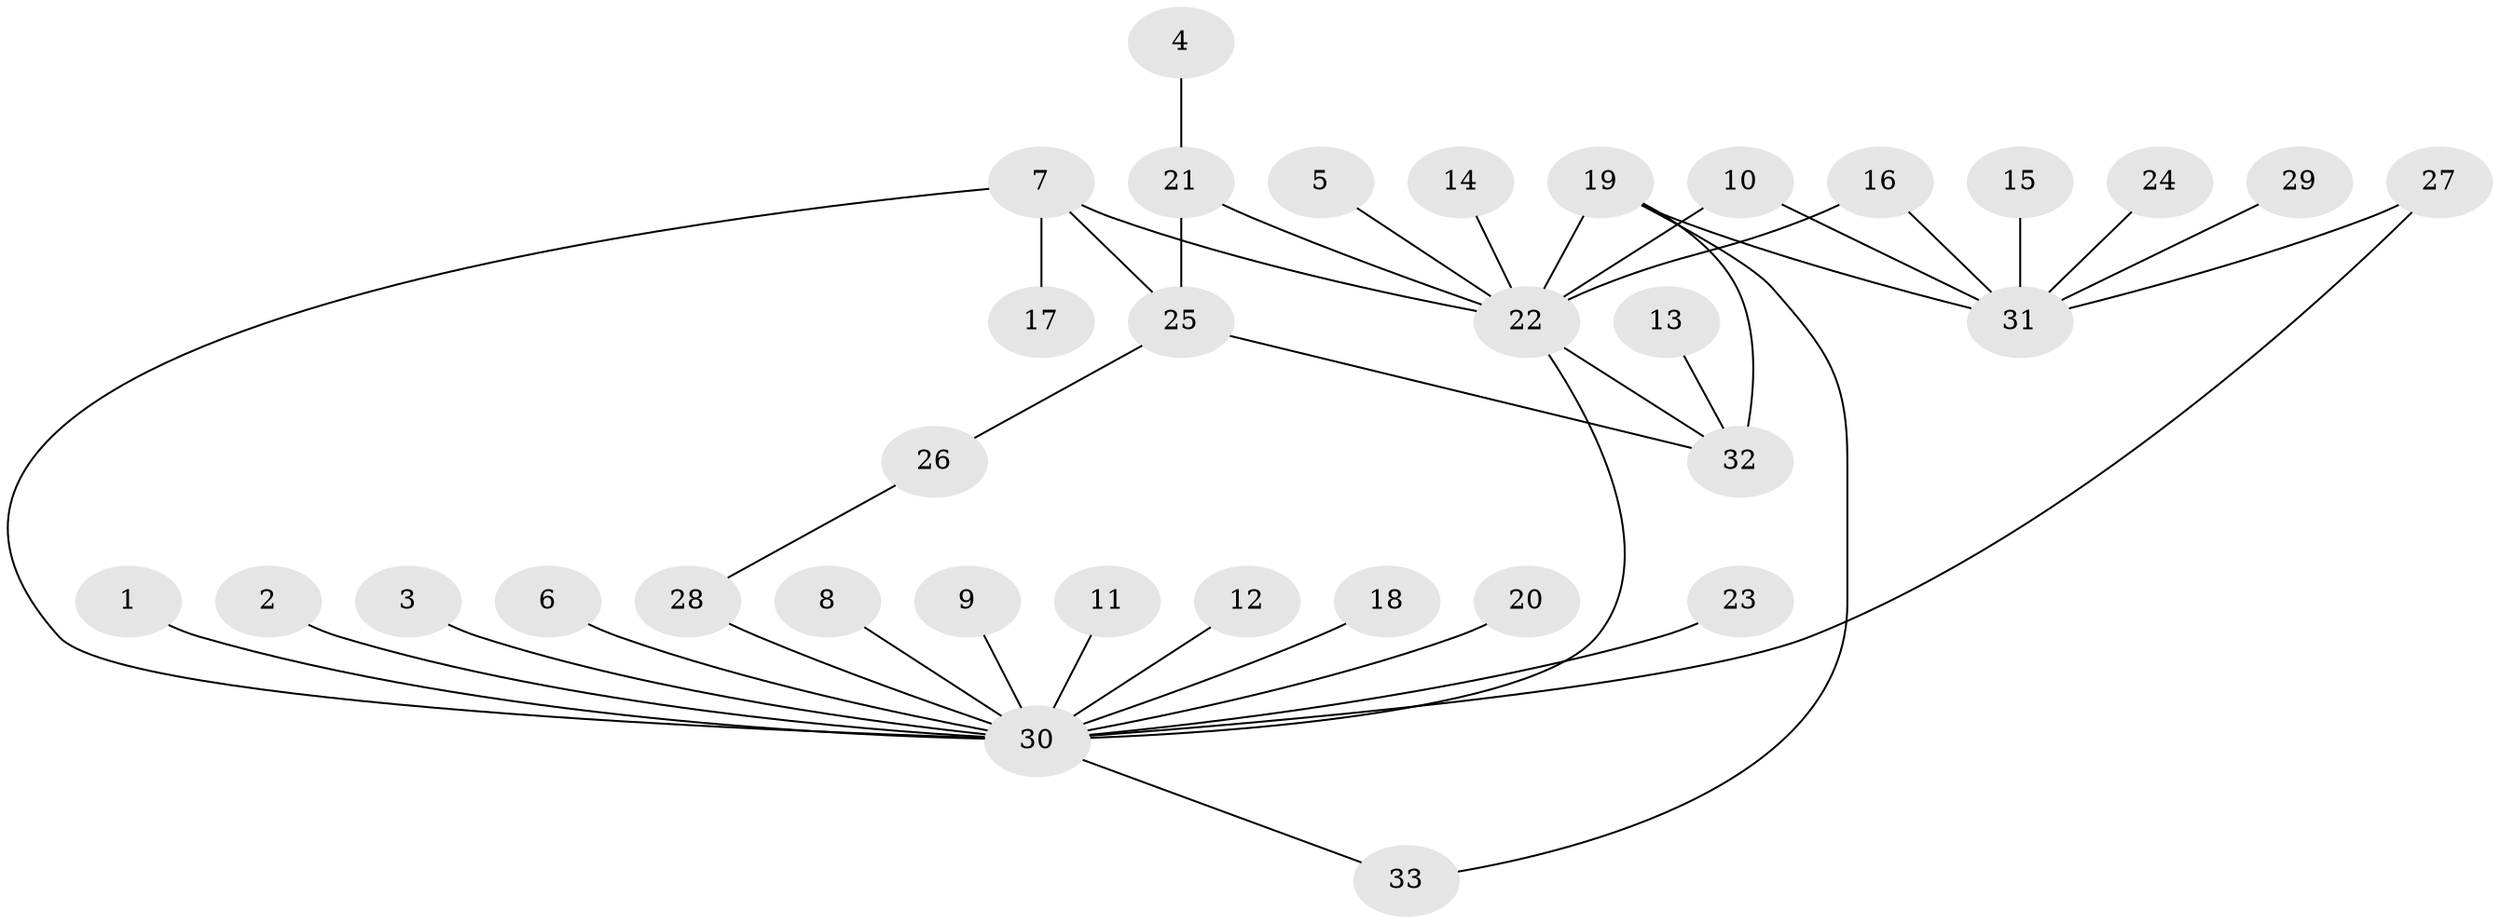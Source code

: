 // original degree distribution, {17: 0.015384615384615385, 6: 0.046153846153846156, 5: 0.015384615384615385, 20: 0.015384615384615385, 9: 0.015384615384615385, 1: 0.5230769230769231, 3: 0.07692307692307693, 2: 0.23076923076923078, 4: 0.06153846153846154}
// Generated by graph-tools (version 1.1) at 2025/01/03/09/25 03:01:53]
// undirected, 33 vertices, 41 edges
graph export_dot {
graph [start="1"]
  node [color=gray90,style=filled];
  1;
  2;
  3;
  4;
  5;
  6;
  7;
  8;
  9;
  10;
  11;
  12;
  13;
  14;
  15;
  16;
  17;
  18;
  19;
  20;
  21;
  22;
  23;
  24;
  25;
  26;
  27;
  28;
  29;
  30;
  31;
  32;
  33;
  1 -- 30 [weight=1.0];
  2 -- 30 [weight=1.0];
  3 -- 30 [weight=1.0];
  4 -- 21 [weight=1.0];
  5 -- 22 [weight=1.0];
  6 -- 30 [weight=1.0];
  7 -- 17 [weight=1.0];
  7 -- 22 [weight=1.0];
  7 -- 25 [weight=1.0];
  7 -- 30 [weight=1.0];
  8 -- 30 [weight=1.0];
  9 -- 30 [weight=1.0];
  10 -- 22 [weight=2.0];
  10 -- 31 [weight=1.0];
  11 -- 30 [weight=1.0];
  12 -- 30 [weight=1.0];
  13 -- 32 [weight=1.0];
  14 -- 22 [weight=1.0];
  15 -- 31 [weight=1.0];
  16 -- 22 [weight=1.0];
  16 -- 31 [weight=1.0];
  18 -- 30 [weight=1.0];
  19 -- 22 [weight=1.0];
  19 -- 31 [weight=1.0];
  19 -- 32 [weight=1.0];
  19 -- 33 [weight=1.0];
  20 -- 30 [weight=1.0];
  21 -- 22 [weight=1.0];
  21 -- 25 [weight=1.0];
  22 -- 30 [weight=1.0];
  22 -- 32 [weight=1.0];
  23 -- 30 [weight=1.0];
  24 -- 31 [weight=1.0];
  25 -- 26 [weight=1.0];
  25 -- 32 [weight=1.0];
  26 -- 28 [weight=1.0];
  27 -- 30 [weight=1.0];
  27 -- 31 [weight=1.0];
  28 -- 30 [weight=1.0];
  29 -- 31 [weight=1.0];
  30 -- 33 [weight=1.0];
}
